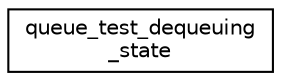 digraph "Graphical Class Hierarchy"
{
 // LATEX_PDF_SIZE
  edge [fontname="Helvetica",fontsize="10",labelfontname="Helvetica",labelfontsize="10"];
  node [fontname="Helvetica",fontsize="10",shape=record];
  rankdir="LR";
  Node0 [label="queue_test_dequeuing\l_state",height=0.2,width=0.4,color="black", fillcolor="white", style="filled",URL="$structqueue__test__dequeuing__state.html",tooltip=" "];
}
